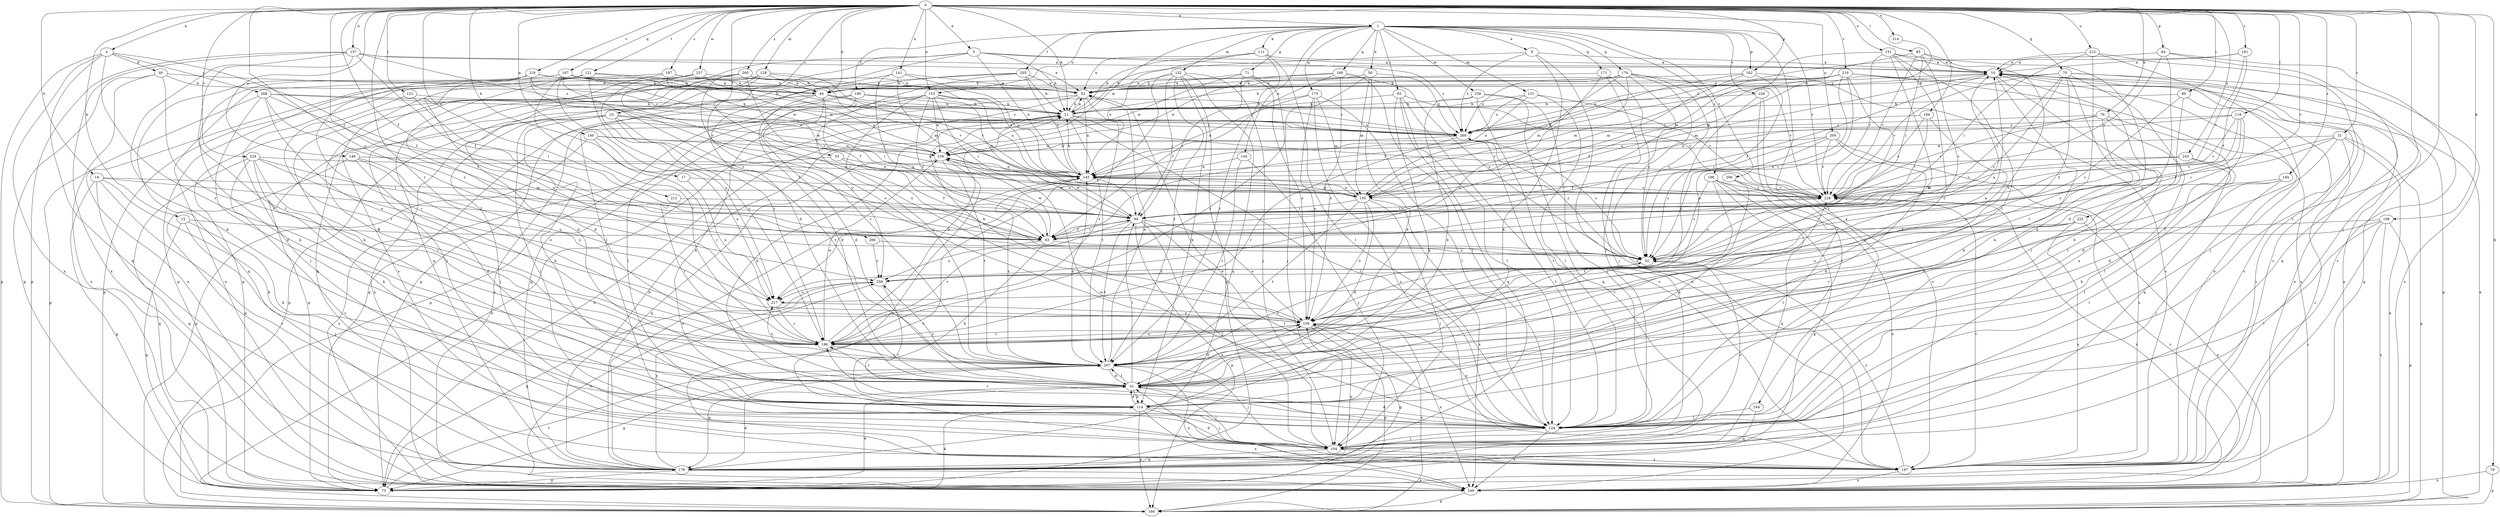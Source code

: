 strict digraph  {
0;
1;
4;
5;
9;
10;
12;
14;
17;
21;
23;
31;
32;
40;
41;
50;
52;
53;
63;
64;
70;
71;
73;
76;
79;
84;
85;
89;
93;
94;
104;
108;
111;
114;
119;
121;
123;
124;
128;
131;
132;
135;
137;
140;
141;
144;
145;
146;
151;
153;
156;
162;
166;
167;
168;
171;
173;
174;
176;
181;
184;
186;
187;
194;
196;
197;
199;
205;
206;
207;
209;
212;
213;
214;
217;
218;
219;
223;
224;
226;
228;
237;
238;
239;
243;
244;
249;
259;
260;
266;
268;
269;
0 -> 1  [label=a];
0 -> 4  [label=a];
0 -> 5  [label=a];
0 -> 12  [label=b];
0 -> 14  [label=b];
0 -> 17  [label=b];
0 -> 21  [label=b];
0 -> 23  [label=c];
0 -> 31  [label=c];
0 -> 53  [label=f];
0 -> 63  [label=f];
0 -> 64  [label=g];
0 -> 70  [label=g];
0 -> 76  [label=h];
0 -> 79  [label=h];
0 -> 84  [label=h];
0 -> 85  [label=i];
0 -> 89  [label=i];
0 -> 104  [label=j];
0 -> 108  [label=k];
0 -> 119  [label=l];
0 -> 121  [label=l];
0 -> 123  [label=l];
0 -> 124  [label=l];
0 -> 128  [label=m];
0 -> 137  [label=n];
0 -> 140  [label=n];
0 -> 141  [label=n];
0 -> 146  [label=o];
0 -> 151  [label=o];
0 -> 153  [label=o];
0 -> 162  [label=p];
0 -> 167  [label=q];
0 -> 181  [label=r];
0 -> 184  [label=r];
0 -> 186  [label=r];
0 -> 187  [label=s];
0 -> 194  [label=s];
0 -> 209  [label=u];
0 -> 212  [label=u];
0 -> 213  [label=u];
0 -> 214  [label=u];
0 -> 218  [label=v];
0 -> 219  [label=v];
0 -> 223  [label=v];
0 -> 224  [label=v];
0 -> 237  [label=w];
0 -> 243  [label=x];
0 -> 259  [label=y];
0 -> 260  [label=z];
0 -> 266  [label=z];
1 -> 9  [label=a];
1 -> 50  [label=e];
1 -> 71  [label=g];
1 -> 93  [label=i];
1 -> 111  [label=k];
1 -> 131  [label=m];
1 -> 132  [label=m];
1 -> 144  [label=n];
1 -> 153  [label=o];
1 -> 162  [label=p];
1 -> 168  [label=q];
1 -> 171  [label=q];
1 -> 173  [label=q];
1 -> 174  [label=q];
1 -> 196  [label=s];
1 -> 199  [label=t];
1 -> 205  [label=t];
1 -> 206  [label=t];
1 -> 226  [label=v];
1 -> 228  [label=v];
1 -> 238  [label=w];
1 -> 239  [label=w];
1 -> 244  [label=x];
4 -> 40  [label=d];
4 -> 63  [label=f];
4 -> 166  [label=p];
4 -> 176  [label=q];
4 -> 186  [label=r];
4 -> 249  [label=x];
4 -> 268  [label=z];
5 -> 10  [label=a];
5 -> 21  [label=b];
5 -> 41  [label=d];
5 -> 124  [label=l];
5 -> 145  [label=n];
5 -> 176  [label=q];
5 -> 269  [label=z];
9 -> 10  [label=a];
9 -> 21  [label=b];
9 -> 114  [label=k];
9 -> 197  [label=s];
9 -> 269  [label=z];
10 -> 52  [label=e];
10 -> 63  [label=f];
10 -> 114  [label=k];
10 -> 124  [label=l];
10 -> 135  [label=m];
10 -> 197  [label=s];
12 -> 41  [label=d];
12 -> 63  [label=f];
12 -> 73  [label=g];
12 -> 104  [label=j];
14 -> 63  [label=f];
14 -> 73  [label=g];
14 -> 114  [label=k];
14 -> 135  [label=m];
14 -> 176  [label=q];
14 -> 197  [label=s];
17 -> 135  [label=m];
17 -> 217  [label=u];
21 -> 52  [label=e];
21 -> 114  [label=k];
21 -> 124  [label=l];
21 -> 207  [label=t];
21 -> 228  [label=v];
21 -> 269  [label=z];
23 -> 63  [label=f];
23 -> 73  [label=g];
23 -> 104  [label=j];
23 -> 114  [label=k];
23 -> 124  [label=l];
23 -> 207  [label=t];
23 -> 239  [label=w];
23 -> 269  [label=z];
31 -> 41  [label=d];
31 -> 94  [label=i];
31 -> 166  [label=p];
31 -> 197  [label=s];
31 -> 228  [label=v];
31 -> 239  [label=w];
31 -> 249  [label=x];
32 -> 228  [label=v];
32 -> 259  [label=y];
32 -> 269  [label=z];
40 -> 52  [label=e];
40 -> 73  [label=g];
40 -> 84  [label=h];
40 -> 186  [label=r];
40 -> 249  [label=x];
41 -> 94  [label=i];
41 -> 104  [label=j];
41 -> 114  [label=k];
41 -> 156  [label=o];
41 -> 186  [label=r];
41 -> 207  [label=t];
41 -> 228  [label=v];
41 -> 259  [label=y];
50 -> 41  [label=d];
50 -> 52  [label=e];
50 -> 135  [label=m];
50 -> 186  [label=r];
50 -> 269  [label=z];
52 -> 21  [label=b];
52 -> 114  [label=k];
52 -> 145  [label=n];
52 -> 176  [label=q];
52 -> 186  [label=r];
53 -> 63  [label=f];
53 -> 145  [label=n];
53 -> 249  [label=x];
63 -> 32  [label=c];
63 -> 94  [label=i];
63 -> 114  [label=k];
63 -> 239  [label=w];
63 -> 259  [label=y];
64 -> 10  [label=a];
64 -> 41  [label=d];
64 -> 176  [label=q];
64 -> 197  [label=s];
64 -> 228  [label=v];
70 -> 32  [label=c];
70 -> 73  [label=g];
70 -> 84  [label=h];
70 -> 94  [label=i];
70 -> 124  [label=l];
70 -> 207  [label=t];
70 -> 228  [label=v];
70 -> 249  [label=x];
70 -> 259  [label=y];
71 -> 52  [label=e];
71 -> 94  [label=i];
71 -> 104  [label=j];
71 -> 156  [label=o];
71 -> 239  [label=w];
73 -> 10  [label=a];
73 -> 21  [label=b];
73 -> 41  [label=d];
73 -> 114  [label=k];
73 -> 207  [label=t];
76 -> 41  [label=d];
76 -> 124  [label=l];
76 -> 145  [label=n];
76 -> 176  [label=q];
76 -> 228  [label=v];
76 -> 269  [label=z];
79 -> 166  [label=p];
79 -> 249  [label=x];
84 -> 21  [label=b];
84 -> 41  [label=d];
84 -> 94  [label=i];
84 -> 166  [label=p];
84 -> 249  [label=x];
84 -> 259  [label=y];
84 -> 269  [label=z];
85 -> 10  [label=a];
85 -> 32  [label=c];
85 -> 94  [label=i];
85 -> 135  [label=m];
85 -> 156  [label=o];
85 -> 228  [label=v];
89 -> 21  [label=b];
89 -> 32  [label=c];
89 -> 41  [label=d];
89 -> 197  [label=s];
93 -> 21  [label=b];
93 -> 114  [label=k];
93 -> 124  [label=l];
93 -> 176  [label=q];
93 -> 197  [label=s];
93 -> 228  [label=v];
94 -> 63  [label=f];
94 -> 104  [label=j];
94 -> 124  [label=l];
94 -> 156  [label=o];
94 -> 166  [label=p];
94 -> 186  [label=r];
94 -> 207  [label=t];
94 -> 239  [label=w];
104 -> 10  [label=a];
104 -> 32  [label=c];
104 -> 52  [label=e];
104 -> 176  [label=q];
104 -> 197  [label=s];
108 -> 63  [label=f];
108 -> 124  [label=l];
108 -> 166  [label=p];
108 -> 186  [label=r];
108 -> 197  [label=s];
108 -> 249  [label=x];
111 -> 10  [label=a];
111 -> 21  [label=b];
111 -> 52  [label=e];
111 -> 124  [label=l];
111 -> 145  [label=n];
111 -> 207  [label=t];
114 -> 41  [label=d];
114 -> 104  [label=j];
114 -> 124  [label=l];
114 -> 166  [label=p];
114 -> 249  [label=x];
119 -> 32  [label=c];
119 -> 41  [label=d];
119 -> 63  [label=f];
119 -> 145  [label=n];
119 -> 228  [label=v];
119 -> 269  [label=z];
121 -> 41  [label=d];
121 -> 73  [label=g];
121 -> 84  [label=h];
121 -> 186  [label=r];
121 -> 197  [label=s];
121 -> 269  [label=z];
123 -> 21  [label=b];
123 -> 94  [label=i];
123 -> 186  [label=r];
124 -> 41  [label=d];
124 -> 104  [label=j];
124 -> 156  [label=o];
124 -> 186  [label=r];
124 -> 239  [label=w];
124 -> 249  [label=x];
128 -> 41  [label=d];
128 -> 73  [label=g];
128 -> 84  [label=h];
128 -> 104  [label=j];
128 -> 145  [label=n];
128 -> 176  [label=q];
128 -> 228  [label=v];
131 -> 21  [label=b];
131 -> 124  [label=l];
131 -> 145  [label=n];
131 -> 228  [label=v];
131 -> 269  [label=z];
132 -> 52  [label=e];
132 -> 73  [label=g];
132 -> 94  [label=i];
132 -> 104  [label=j];
132 -> 114  [label=k];
132 -> 176  [label=q];
132 -> 207  [label=t];
132 -> 217  [label=u];
135 -> 41  [label=d];
135 -> 94  [label=i];
135 -> 104  [label=j];
135 -> 145  [label=n];
135 -> 156  [label=o];
135 -> 207  [label=t];
135 -> 249  [label=x];
137 -> 10  [label=a];
137 -> 52  [label=e];
137 -> 63  [label=f];
137 -> 114  [label=k];
137 -> 166  [label=p];
137 -> 207  [label=t];
137 -> 249  [label=x];
137 -> 269  [label=z];
140 -> 145  [label=n];
140 -> 166  [label=p];
140 -> 186  [label=r];
140 -> 217  [label=u];
140 -> 239  [label=w];
141 -> 52  [label=e];
141 -> 94  [label=i];
141 -> 135  [label=m];
141 -> 145  [label=n];
141 -> 207  [label=t];
144 -> 104  [label=j];
144 -> 145  [label=n];
144 -> 207  [label=t];
145 -> 21  [label=b];
145 -> 94  [label=i];
145 -> 135  [label=m];
145 -> 197  [label=s];
145 -> 207  [label=t];
145 -> 228  [label=v];
146 -> 41  [label=d];
146 -> 145  [label=n];
146 -> 156  [label=o];
146 -> 176  [label=q];
146 -> 217  [label=u];
151 -> 10  [label=a];
151 -> 114  [label=k];
151 -> 135  [label=m];
151 -> 156  [label=o];
151 -> 186  [label=r];
151 -> 207  [label=t];
151 -> 228  [label=v];
153 -> 21  [label=b];
153 -> 63  [label=f];
153 -> 94  [label=i];
153 -> 124  [label=l];
153 -> 135  [label=m];
153 -> 145  [label=n];
153 -> 166  [label=p];
153 -> 207  [label=t];
153 -> 239  [label=w];
156 -> 10  [label=a];
156 -> 21  [label=b];
156 -> 41  [label=d];
156 -> 73  [label=g];
156 -> 166  [label=p];
156 -> 186  [label=r];
156 -> 249  [label=x];
162 -> 32  [label=c];
162 -> 84  [label=h];
162 -> 135  [label=m];
162 -> 145  [label=n];
162 -> 197  [label=s];
166 -> 10  [label=a];
166 -> 21  [label=b];
166 -> 156  [label=o];
167 -> 21  [label=b];
167 -> 32  [label=c];
167 -> 84  [label=h];
167 -> 94  [label=i];
167 -> 114  [label=k];
167 -> 186  [label=r];
167 -> 217  [label=u];
167 -> 239  [label=w];
167 -> 249  [label=x];
168 -> 32  [label=c];
168 -> 63  [label=f];
168 -> 84  [label=h];
168 -> 124  [label=l];
168 -> 156  [label=o];
168 -> 239  [label=w];
171 -> 32  [label=c];
171 -> 52  [label=e];
171 -> 104  [label=j];
171 -> 135  [label=m];
173 -> 21  [label=b];
173 -> 124  [label=l];
173 -> 135  [label=m];
173 -> 145  [label=n];
173 -> 156  [label=o];
173 -> 197  [label=s];
174 -> 21  [label=b];
174 -> 32  [label=c];
174 -> 52  [label=e];
174 -> 63  [label=f];
174 -> 124  [label=l];
174 -> 217  [label=u];
174 -> 228  [label=v];
174 -> 249  [label=x];
174 -> 269  [label=z];
176 -> 21  [label=b];
176 -> 41  [label=d];
176 -> 73  [label=g];
176 -> 145  [label=n];
176 -> 156  [label=o];
176 -> 249  [label=x];
176 -> 259  [label=y];
181 -> 10  [label=a];
181 -> 63  [label=f];
181 -> 228  [label=v];
181 -> 269  [label=z];
184 -> 104  [label=j];
184 -> 124  [label=l];
184 -> 135  [label=m];
184 -> 207  [label=t];
186 -> 21  [label=b];
186 -> 156  [label=o];
186 -> 207  [label=t];
186 -> 239  [label=w];
187 -> 41  [label=d];
187 -> 52  [label=e];
187 -> 84  [label=h];
187 -> 239  [label=w];
187 -> 249  [label=x];
194 -> 94  [label=i];
194 -> 156  [label=o];
194 -> 228  [label=v];
194 -> 269  [label=z];
196 -> 32  [label=c];
196 -> 73  [label=g];
196 -> 176  [label=q];
196 -> 207  [label=t];
196 -> 228  [label=v];
196 -> 249  [label=x];
197 -> 10  [label=a];
197 -> 32  [label=c];
197 -> 41  [label=d];
197 -> 228  [label=v];
197 -> 249  [label=x];
199 -> 21  [label=b];
199 -> 41  [label=d];
199 -> 73  [label=g];
199 -> 249  [label=x];
199 -> 269  [label=z];
205 -> 21  [label=b];
205 -> 52  [label=e];
205 -> 73  [label=g];
205 -> 84  [label=h];
205 -> 145  [label=n];
205 -> 156  [label=o];
206 -> 114  [label=k];
206 -> 124  [label=l];
206 -> 228  [label=v];
207 -> 32  [label=c];
207 -> 41  [label=d];
207 -> 52  [label=e];
207 -> 73  [label=g];
207 -> 104  [label=j];
207 -> 145  [label=n];
207 -> 176  [label=q];
207 -> 217  [label=u];
207 -> 249  [label=x];
209 -> 32  [label=c];
209 -> 63  [label=f];
209 -> 114  [label=k];
209 -> 197  [label=s];
209 -> 228  [label=v];
209 -> 239  [label=w];
212 -> 94  [label=i];
212 -> 186  [label=r];
213 -> 10  [label=a];
213 -> 94  [label=i];
213 -> 104  [label=j];
213 -> 186  [label=r];
213 -> 197  [label=s];
214 -> 269  [label=z];
217 -> 156  [label=o];
217 -> 186  [label=r];
218 -> 52  [label=e];
218 -> 84  [label=h];
218 -> 176  [label=q];
218 -> 186  [label=r];
218 -> 217  [label=u];
218 -> 228  [label=v];
218 -> 269  [label=z];
219 -> 32  [label=c];
219 -> 52  [label=e];
219 -> 63  [label=f];
219 -> 84  [label=h];
219 -> 135  [label=m];
219 -> 156  [label=o];
219 -> 166  [label=p];
219 -> 186  [label=r];
219 -> 249  [label=x];
223 -> 32  [label=c];
223 -> 63  [label=f];
223 -> 197  [label=s];
223 -> 217  [label=u];
223 -> 249  [label=x];
224 -> 73  [label=g];
224 -> 94  [label=i];
224 -> 114  [label=k];
224 -> 145  [label=n];
224 -> 156  [label=o];
224 -> 186  [label=r];
224 -> 197  [label=s];
226 -> 21  [label=b];
226 -> 124  [label=l];
226 -> 156  [label=o];
226 -> 197  [label=s];
228 -> 94  [label=i];
228 -> 249  [label=x];
237 -> 32  [label=c];
237 -> 52  [label=e];
237 -> 104  [label=j];
237 -> 145  [label=n];
237 -> 186  [label=r];
238 -> 21  [label=b];
238 -> 41  [label=d];
238 -> 104  [label=j];
238 -> 124  [label=l];
238 -> 176  [label=q];
239 -> 145  [label=n];
239 -> 176  [label=q];
239 -> 197  [label=s];
239 -> 207  [label=t];
243 -> 114  [label=k];
243 -> 124  [label=l];
243 -> 145  [label=n];
243 -> 228  [label=v];
244 -> 124  [label=l];
244 -> 176  [label=q];
249 -> 10  [label=a];
249 -> 166  [label=p];
249 -> 228  [label=v];
249 -> 259  [label=y];
259 -> 10  [label=a];
259 -> 73  [label=g];
259 -> 124  [label=l];
259 -> 217  [label=u];
260 -> 52  [label=e];
260 -> 63  [label=f];
260 -> 114  [label=k];
260 -> 156  [label=o];
260 -> 166  [label=p];
260 -> 228  [label=v];
266 -> 32  [label=c];
266 -> 259  [label=y];
268 -> 21  [label=b];
268 -> 32  [label=c];
268 -> 41  [label=d];
268 -> 63  [label=f];
268 -> 156  [label=o];
268 -> 166  [label=p];
268 -> 239  [label=w];
269 -> 10  [label=a];
269 -> 32  [label=c];
269 -> 124  [label=l];
269 -> 186  [label=r];
269 -> 239  [label=w];
}
